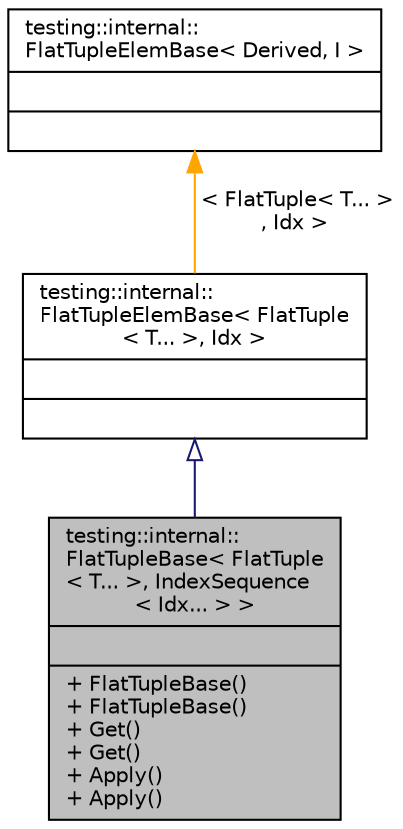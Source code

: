 digraph "testing::internal::FlatTupleBase&lt; FlatTuple&lt; T... &gt;, IndexSequence&lt; Idx... &gt; &gt;"
{
 // LATEX_PDF_SIZE
  bgcolor="transparent";
  edge [fontname="Helvetica",fontsize="10",labelfontname="Helvetica",labelfontsize="10"];
  node [fontname="Helvetica",fontsize="10",shape=record];
  Node1 [label="{testing::internal::\lFlatTupleBase\< FlatTuple\l\< T... \>, IndexSequence\l\< Idx... \> \>\n||+ FlatTupleBase()\l+ FlatTupleBase()\l+ Get()\l+ Get()\l+ Apply()\l+ Apply()\l}",height=0.2,width=0.4,color="black", fillcolor="grey75", style="filled", fontcolor="black",tooltip=" "];
  Node2 -> Node1 [dir="back",color="midnightblue",fontsize="10",style="solid",arrowtail="onormal",fontname="Helvetica"];
  Node2 [label="{testing::internal::\lFlatTupleElemBase\< FlatTuple\l\< T... \>, Idx \>\n||}",height=0.2,width=0.4,color="black",URL="$structtesting_1_1internal_1_1FlatTupleElemBase.html",tooltip=" "];
  Node3 -> Node2 [dir="back",color="orange",fontsize="10",style="solid",label=" \< FlatTuple\< T... \>\l, Idx \>" ,fontname="Helvetica"];
  Node3 [label="{testing::internal::\lFlatTupleElemBase\< Derived, I \>\n||}",height=0.2,width=0.4,color="black",URL="$structtesting_1_1internal_1_1FlatTupleElemBase.html",tooltip=" "];
}
